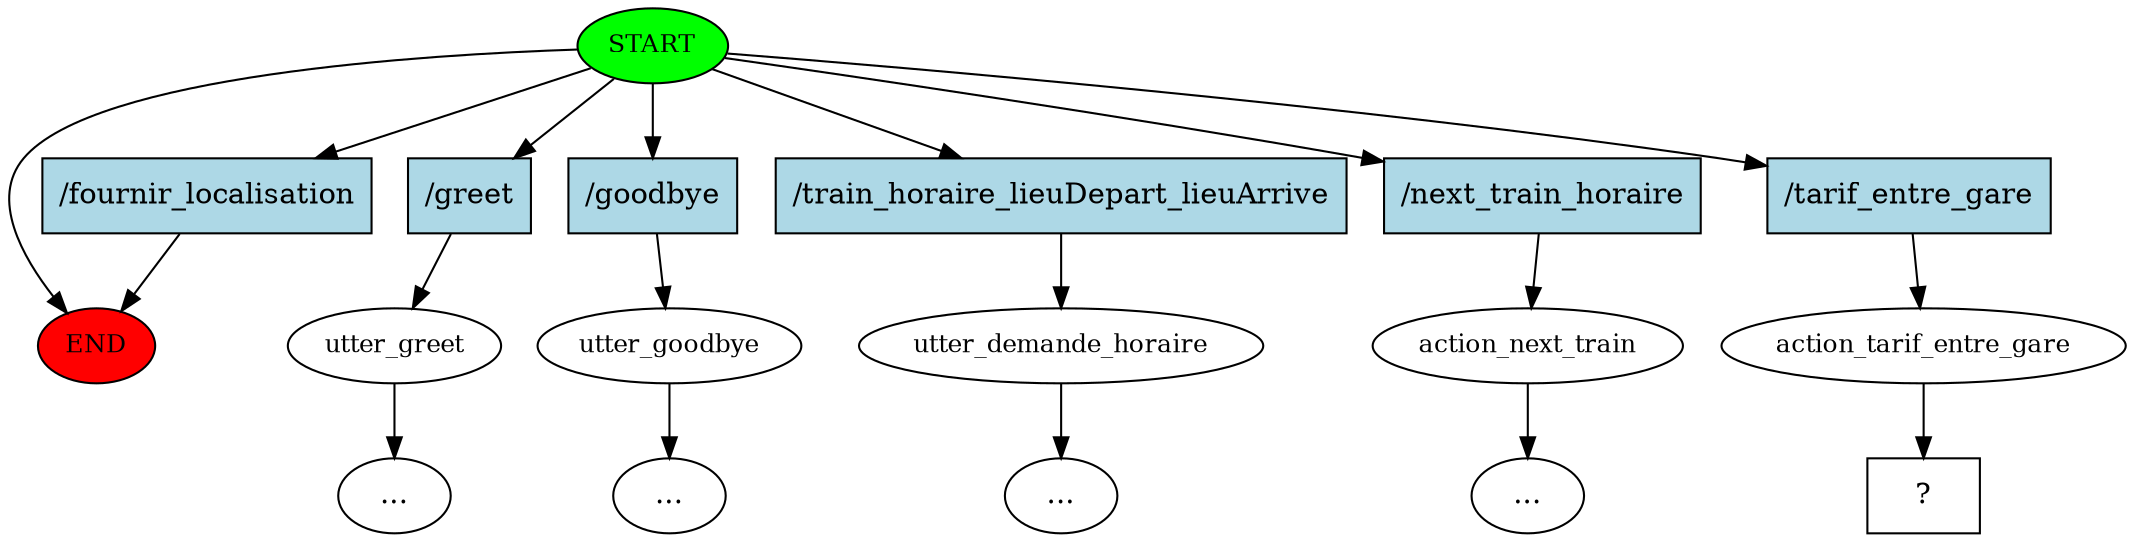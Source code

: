 digraph  {
0 [class="start active", fillcolor=green, fontsize=12, label=START, style=filled];
"-1" [class=end, fillcolor=red, fontsize=12, label=END, style=filled];
1 [class="", fontsize=12, label=utter_greet];
2 [class="", fontsize=12, label=utter_goodbye];
"-4" [class=ellipsis, label="..."];
"-5" [class=ellipsis, label="..."];
4 [class="", fontsize=12, label=utter_demande_horaire];
"-6" [class=ellipsis, label="..."];
5 [class="", fontsize=12, label=action_next_train];
"-7" [class=ellipsis, label="..."];
6 [class=active, fontsize=12, label=action_tarif_entre_gare];
7 [class="intent dashed active", label="  ?  ", shape=rect];
8 [class=intent, fillcolor=lightblue, label="/greet", shape=rect, style=filled];
9 [class=intent, fillcolor=lightblue, label="/goodbye", shape=rect, style=filled];
10 [class=intent, fillcolor=lightblue, label="/fournir_localisation", shape=rect, style=filled];
11 [class=intent, fillcolor=lightblue, label="/train_horaire_lieuDepart_lieuArrive", shape=rect, style=filled];
12 [class=intent, fillcolor=lightblue, label="/next_train_horaire", shape=rect, style=filled];
13 [class="intent active", fillcolor=lightblue, label="/tarif_entre_gare", shape=rect, style=filled];
0 -> "-1"  [class="", key=NONE, label=""];
0 -> 8  [class="", key=0];
0 -> 9  [class="", key=0];
0 -> 10  [class="", key=0];
0 -> 11  [class="", key=0];
0 -> 12  [class="", key=0];
0 -> 13  [class=active, key=0];
1 -> "-5"  [class="", key=NONE, label=""];
2 -> "-4"  [class="", key=NONE, label=""];
4 -> "-6"  [class="", key=NONE, label=""];
5 -> "-7"  [class="", key=NONE, label=""];
6 -> 7  [class=active, key=NONE, label=""];
8 -> 1  [class="", key=0];
9 -> 2  [class="", key=0];
10 -> "-1"  [class="", key=0];
11 -> 4  [class="", key=0];
12 -> 5  [class="", key=0];
13 -> 6  [class=active, key=0];
}
